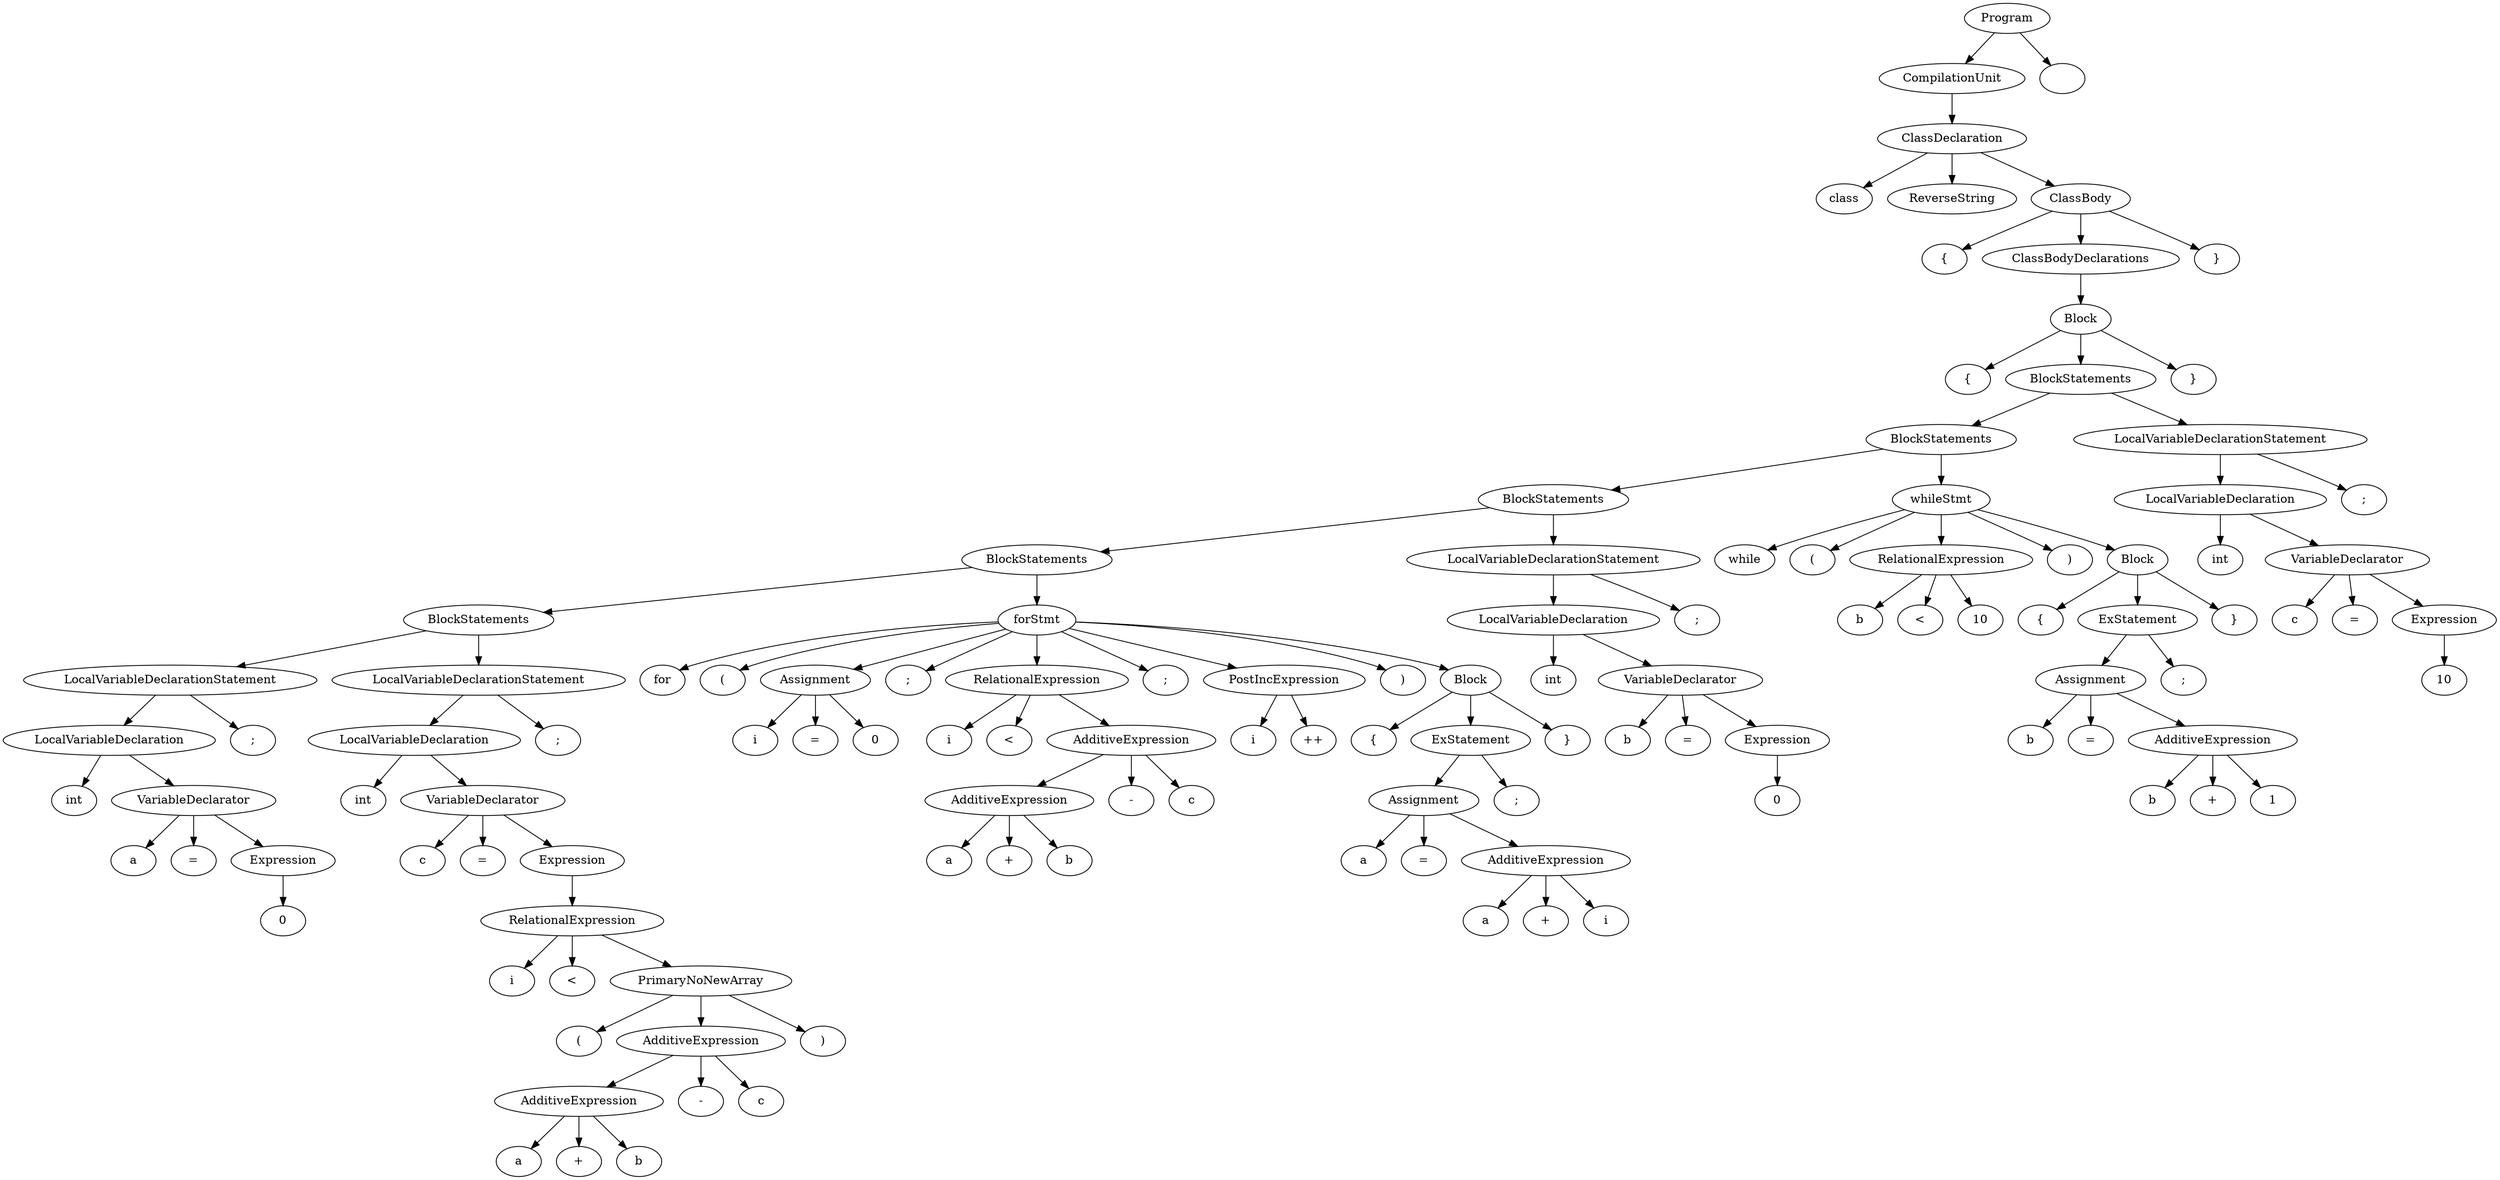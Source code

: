 digraph G {
n1 [label="class"]
n2 [label="ReverseString"]
n3 [label="{"]
n4 [label="{"]
n5 [label="int"]
n6 [label="a"]
n7 [label="="]
n8 [label="0"]
n9 [label="Expression"]
n9->n8;
n10 [label="VariableDeclarator"]
n10->n9;
n10->n7;
n10->n6;
n11 [label="LocalVariableDeclaration"]
n11->n10;
n11->n5;
n12 [label=";"]
n13 [label="LocalVariableDeclarationStatement"]
n13->n12;
n13->n11;
n14 [label="int"]
n15 [label="c"]
n16 [label="="]
n17 [label="i"]
n18 [label="<"]
n19 [label="("]
n20 [label="a"]
n21 [label="+"]
n22 [label="b"]
n23 [label="AdditiveExpression"]
n23->n22;
n23->n21;
n23->n20;
n24 [label="-"]
n25 [label="c"]
n26 [label="AdditiveExpression"]
n26->n25;
n26->n24;
n26->n23;
n27 [label=")"]
n28 [label="PrimaryNoNewArray"]
n28->n27;
n28->n26;
n28->n19;
n29 [label="RelationalExpression"]
n29->n28;
n29->n18;
n29->n17;
n30 [label="Expression"]
n30->n29;
n31 [label="VariableDeclarator"]
n31->n30;
n31->n16;
n31->n15;
n32 [label="LocalVariableDeclaration"]
n32->n31;
n32->n14;
n33 [label=";"]
n34 [label="LocalVariableDeclarationStatement"]
n34->n33;
n34->n32;
n35 [label="BlockStatements"]
n35->n34;
n35->n13;
n36 [label="for"]
n37 [label="("]
n38 [label="i"]
n39 [label="="]
n40 [label="0"]
n41 [label="Assignment"]
n41->n40;
n41->n39;
n41->n38;
n42 [label=";"]
n43 [label="i"]
n44 [label="<"]
n45 [label="a"]
n46 [label="+"]
n47 [label="b"]
n48 [label="AdditiveExpression"]
n48->n47;
n48->n46;
n48->n45;
n49 [label="-"]
n50 [label="c"]
n51 [label="AdditiveExpression"]
n51->n50;
n51->n49;
n51->n48;
n52 [label="RelationalExpression"]
n52->n51;
n52->n44;
n52->n43;
n53 [label=";"]
n54 [label="i"]
n55 [label="++"]
n56 [label="PostIncExpression"]
n56->n55;
n56->n54;
n57 [label=")"]
n58 [label="{"]
n59 [label="a"]
n60 [label="="]
n61 [label="a"]
n62 [label="+"]
n63 [label="i"]
n64 [label="AdditiveExpression"]
n64->n63;
n64->n62;
n64->n61;
n65 [label="Assignment"]
n65->n64;
n65->n60;
n65->n59;
n66 [label=";"]
n67 [label="ExStatement"]
n67->n66;
n67->n65;
n68 [label="}"]
n69 [label="Block"]
n69->n68;
n69->n67;
n69->n58;
n70 [label="forStmt"]
n70->n69;
n70->n57;
n70->n56;
n70->n53;
n70->n52;
n70->n42;
n70->n41;
n70->n37;
n70->n36;
n71 [label="BlockStatements"]
n71->n70;
n71->n35;
n72 [label="int"]
n73 [label="b"]
n74 [label="="]
n75 [label="0"]
n76 [label="Expression"]
n76->n75;
n77 [label="VariableDeclarator"]
n77->n76;
n77->n74;
n77->n73;
n78 [label="LocalVariableDeclaration"]
n78->n77;
n78->n72;
n79 [label=";"]
n80 [label="LocalVariableDeclarationStatement"]
n80->n79;
n80->n78;
n81 [label="BlockStatements"]
n81->n80;
n81->n71;
n82 [label="while"]
n83 [label="("]
n84 [label="b"]
n85 [label="<"]
n86 [label="10"]
n87 [label="RelationalExpression"]
n87->n86;
n87->n85;
n87->n84;
n88 [label=")"]
n89 [label="{"]
n90 [label="b"]
n91 [label="="]
n92 [label="b"]
n93 [label="+"]
n94 [label="1"]
n95 [label="AdditiveExpression"]
n95->n94;
n95->n93;
n95->n92;
n96 [label="Assignment"]
n96->n95;
n96->n91;
n96->n90;
n97 [label=";"]
n98 [label="ExStatement"]
n98->n97;
n98->n96;
n99 [label="}"]
n100 [label="Block"]
n100->n99;
n100->n98;
n100->n89;
n101 [label="whileStmt"]
n101->n100;
n101->n88;
n101->n87;
n101->n83;
n101->n82;
n102 [label="BlockStatements"]
n102->n101;
n102->n81;
n103 [label="int"]
n104 [label="c"]
n105 [label="="]
n106 [label="10"]
n107 [label="Expression"]
n107->n106;
n108 [label="VariableDeclarator"]
n108->n107;
n108->n105;
n108->n104;
n109 [label="LocalVariableDeclaration"]
n109->n108;
n109->n103;
n110 [label=";"]
n111 [label="LocalVariableDeclarationStatement"]
n111->n110;
n111->n109;
n112 [label="BlockStatements"]
n112->n111;
n112->n102;
n113 [label="}"]
n114 [label="Block"]
n114->n113;
n114->n112;
n114->n4;
n115 [label="ClassBodyDeclarations"]
n115->n114;
n116 [label="}"]
n117 [label="ClassBody"]
n117->n116;
n117->n115;
n117->n3;
n118 [label="ClassDeclaration"]
n118->n117;
n118->n2;
n118->n1;
n119 [label="CompilationUnit"]
n119->n118;
n120 [label="Program"]
n120->n121;
n120->n119;
n121 [label=""]
}
